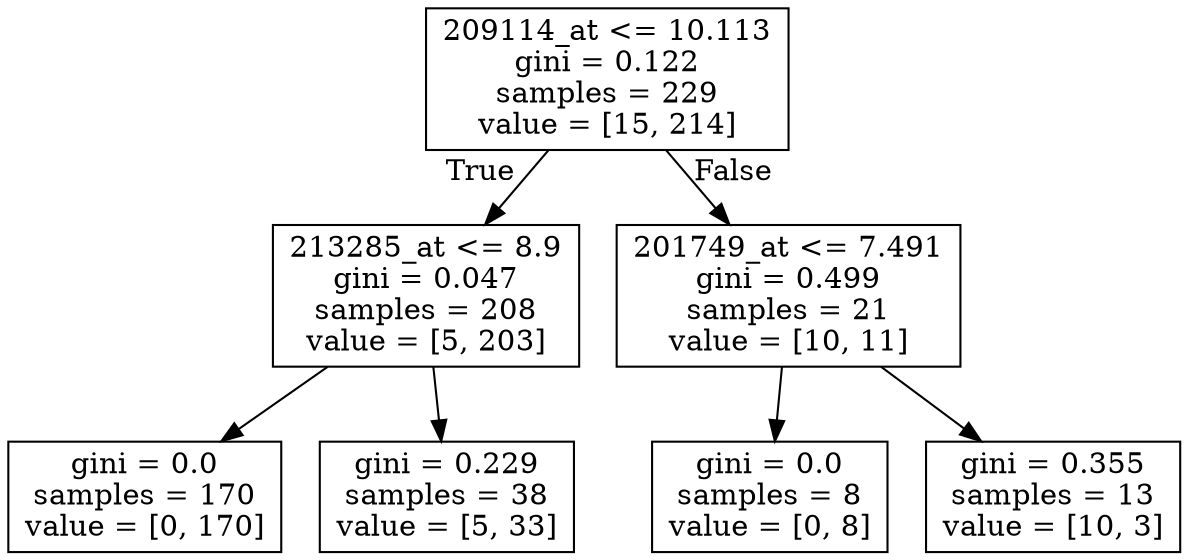 digraph Tree {
node [shape=box] ;
0 [label="209114_at <= 10.113\ngini = 0.122\nsamples = 229\nvalue = [15, 214]"] ;
1 [label="213285_at <= 8.9\ngini = 0.047\nsamples = 208\nvalue = [5, 203]"] ;
0 -> 1 [labeldistance=2.5, labelangle=45, headlabel="True"] ;
2 [label="gini = 0.0\nsamples = 170\nvalue = [0, 170]"] ;
1 -> 2 ;
3 [label="gini = 0.229\nsamples = 38\nvalue = [5, 33]"] ;
1 -> 3 ;
4 [label="201749_at <= 7.491\ngini = 0.499\nsamples = 21\nvalue = [10, 11]"] ;
0 -> 4 [labeldistance=2.5, labelangle=-45, headlabel="False"] ;
5 [label="gini = 0.0\nsamples = 8\nvalue = [0, 8]"] ;
4 -> 5 ;
6 [label="gini = 0.355\nsamples = 13\nvalue = [10, 3]"] ;
4 -> 6 ;
}